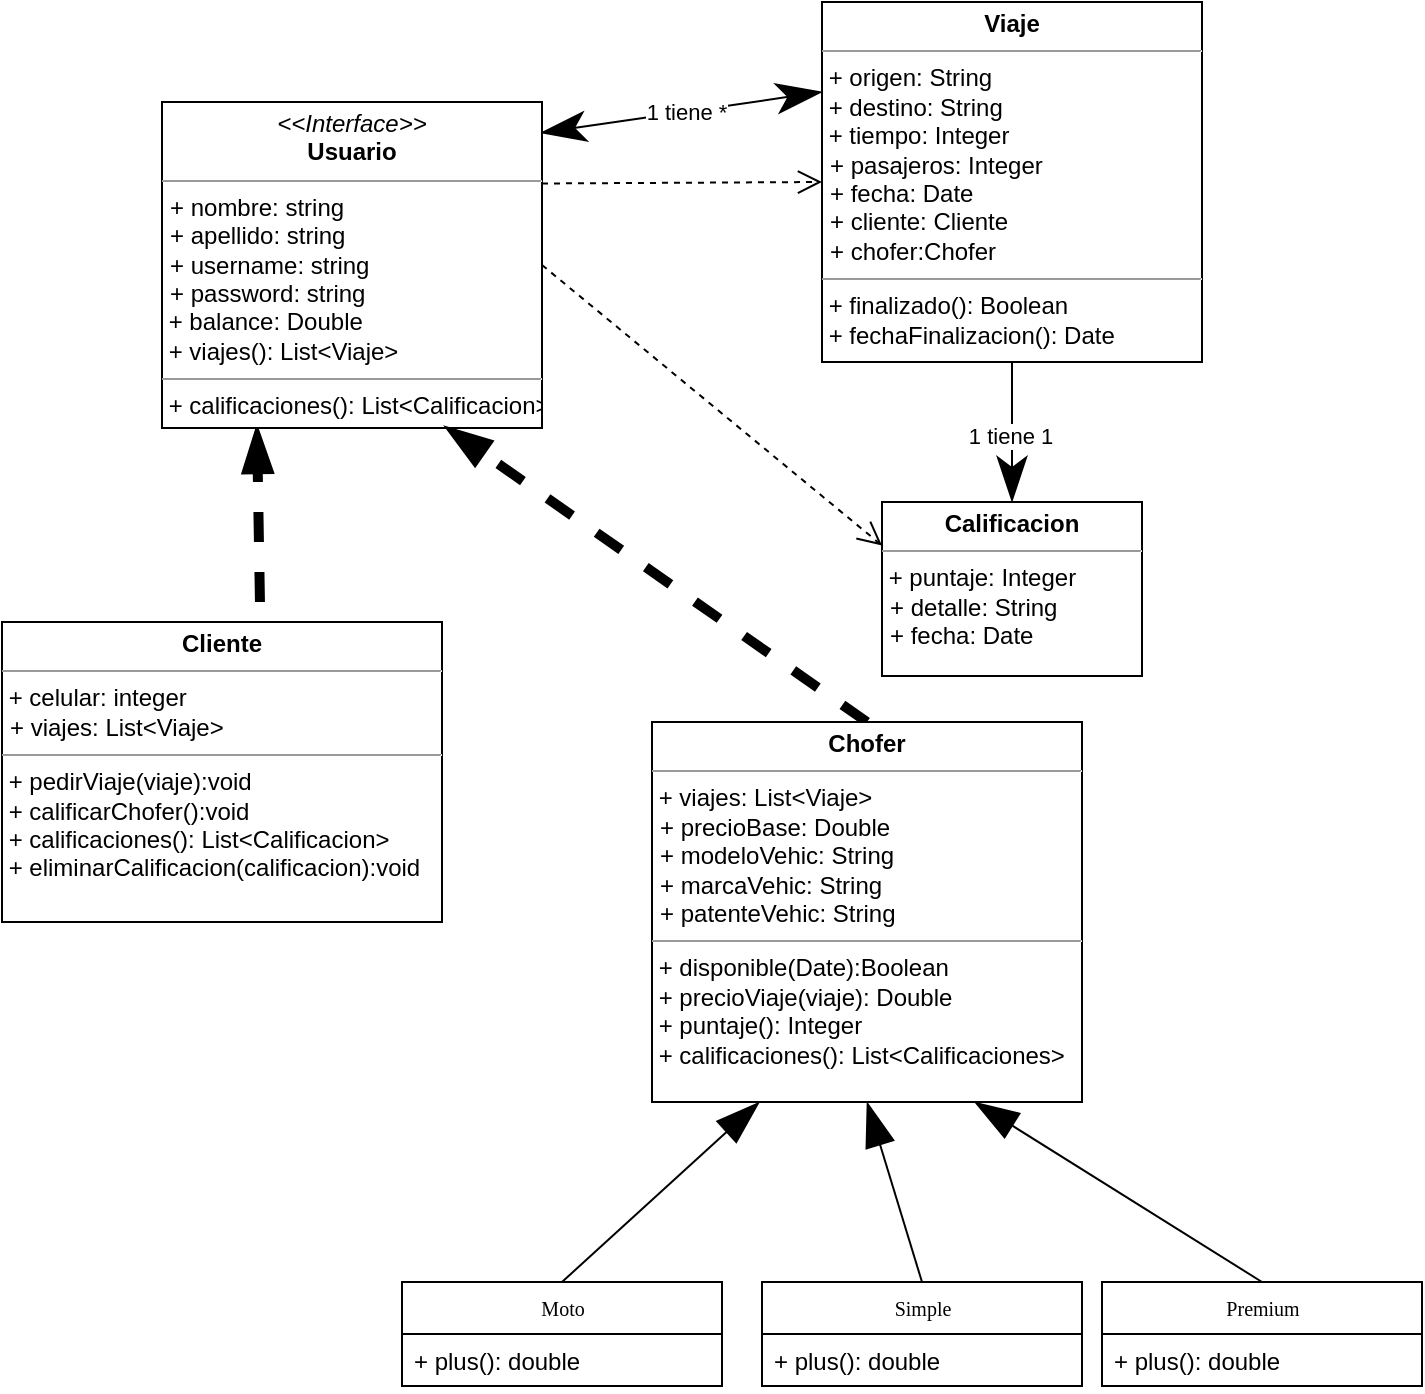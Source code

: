 <mxfile version="26.1.1">
  <diagram name="Page-1" id="c4acf3e9-155e-7222-9cf6-157b1a14988f">
    <mxGraphModel grid="1" page="1" gridSize="10" guides="1" tooltips="1" connect="1" arrows="1" fold="1" pageScale="1" pageWidth="850" pageHeight="1100" background="none" math="0" shadow="0">
      <root>
        <mxCell id="0" />
        <mxCell id="1" parent="0" />
        <mxCell id="5d2195bd80daf111-26" style="rounded=0;html=1;labelBackgroundColor=none;startFill=1;endArrow=classicThin;endFill=1;endSize=20;fontFamily=Verdana;fontSize=10;exitX=0.996;exitY=0.095;exitDx=0;exitDy=0;exitPerimeter=0;entryX=0;entryY=0.25;entryDx=0;entryDy=0;startArrow=classicThin;startSize=20;" edge="1" parent="1" source="5d2195bd80daf111-18" target="8oTonFGsOieSQczdb_-b-65">
          <mxGeometry relative="1" as="geometry">
            <mxPoint x="660" y="350" as="sourcePoint" />
            <mxPoint x="490" y="150" as="targetPoint" />
          </mxGeometry>
        </mxCell>
        <mxCell id="8oTonFGsOieSQczdb_-b-58" value="1 tiene *" style="edgeLabel;html=1;align=center;verticalAlign=middle;resizable=0;points=[];" connectable="0" vertex="1" parent="5d2195bd80daf111-26">
          <mxGeometry x="0.046" relative="1" as="geometry">
            <mxPoint x="-1" as="offset" />
          </mxGeometry>
        </mxCell>
        <mxCell id="5d2195bd80daf111-21" style="rounded=1;html=1;labelBackgroundColor=none;startFill=0;endArrow=blockThin;endFill=1;endSize=10;fontFamily=Verdana;fontSize=10;dashed=1;exitX=0.5;exitY=0;exitDx=0;exitDy=0;entryX=0.25;entryY=1;entryDx=0;entryDy=0;strokeWidth=5;" edge="1" parent="1" target="5d2195bd80daf111-18">
          <mxGeometry relative="1" as="geometry">
            <mxPoint x="150" y="390" as="sourcePoint" />
            <mxPoint x="360" y="390" as="targetPoint" />
          </mxGeometry>
        </mxCell>
        <mxCell id="5d2195bd80daf111-18" value="&lt;p style=&quot;margin:0px;margin-top:4px;text-align:center;&quot;&gt;&lt;i&gt;&amp;lt;&amp;lt;Interface&amp;gt;&amp;gt;&lt;/i&gt;&lt;br&gt;&lt;b&gt;Usuario&lt;/b&gt;&lt;/p&gt;&lt;hr size=&quot;1&quot;&gt;&lt;p style=&quot;margin:0px;margin-left:4px;&quot;&gt;+ nombre: string&lt;br&gt;+ apellido: string&lt;/p&gt;&lt;p style=&quot;margin:0px;margin-left:4px;&quot;&gt;+ username: string&lt;/p&gt;&lt;p style=&quot;margin:0px;margin-left:4px;&quot;&gt;+ password: string&lt;/p&gt;&lt;div&gt;&amp;nbsp;+ balance: Double &lt;br&gt;&lt;/div&gt;&lt;div&gt;&amp;nbsp;+ viajes(): List&amp;lt;Viaje&amp;gt;&lt;/div&gt;&lt;hr size=&quot;1&quot;&gt;&amp;nbsp;+ calificaciones(): List&amp;lt;Calificacion&amp;gt;" style="verticalAlign=top;align=left;overflow=fill;fontSize=12;fontFamily=Helvetica;html=1;rounded=0;shadow=0;comic=0;labelBackgroundColor=none;strokeWidth=1" vertex="1" parent="1">
          <mxGeometry x="100" y="80" width="190" height="163" as="geometry" />
        </mxCell>
        <mxCell id="8oTonFGsOieSQczdb_-b-3" style="rounded=0;orthogonalLoop=1;jettySize=auto;html=1;strokeColor=default;dashed=1;endArrow=blockThin;endFill=1;exitX=0.5;exitY=0;exitDx=0;exitDy=0;endSize=10;entryX=0.75;entryY=1;entryDx=0;entryDy=0;strokeWidth=5;" edge="1" parent="1" source="8oTonFGsOieSQczdb_-b-61" target="5d2195bd80daf111-18">
          <mxGeometry relative="1" as="geometry">
            <mxPoint x="540" y="407" as="sourcePoint" />
            <mxPoint x="160" y="240" as="targetPoint" />
          </mxGeometry>
        </mxCell>
        <mxCell id="8oTonFGsOieSQczdb_-b-11" value="Moto" style="swimlane;html=1;fontStyle=0;childLayout=stackLayout;horizontal=1;startSize=26;fillColor=none;horizontalStack=0;resizeParent=1;resizeLast=0;collapsible=1;marginBottom=0;swimlaneFillColor=#ffffff;rounded=0;shadow=0;comic=0;labelBackgroundColor=none;strokeWidth=1;fontFamily=Verdana;fontSize=10;align=center;" vertex="1" parent="1">
          <mxGeometry x="220" y="670" width="160" height="52" as="geometry" />
        </mxCell>
        <mxCell id="8oTonFGsOieSQczdb_-b-12" value="+ plus(): double" style="text;html=1;strokeColor=none;fillColor=none;align=left;verticalAlign=top;spacingLeft=4;spacingRight=4;whiteSpace=wrap;overflow=hidden;rotatable=0;points=[[0,0.5],[1,0.5]];portConstraint=eastwest;" vertex="1" parent="8oTonFGsOieSQczdb_-b-11">
          <mxGeometry y="26" width="160" height="26" as="geometry" />
        </mxCell>
        <mxCell id="8oTonFGsOieSQczdb_-b-15" value="Simple" style="swimlane;html=1;fontStyle=0;childLayout=stackLayout;horizontal=1;startSize=26;fillColor=none;horizontalStack=0;resizeParent=1;resizeLast=0;collapsible=1;marginBottom=0;swimlaneFillColor=#ffffff;rounded=0;shadow=0;comic=0;labelBackgroundColor=none;strokeWidth=1;fontFamily=Verdana;fontSize=10;align=center;" vertex="1" parent="1">
          <mxGeometry x="400" y="670" width="160" height="52" as="geometry" />
        </mxCell>
        <mxCell id="8oTonFGsOieSQczdb_-b-16" value="+ plus(): double" style="text;html=1;strokeColor=none;fillColor=none;align=left;verticalAlign=top;spacingLeft=4;spacingRight=4;whiteSpace=wrap;overflow=hidden;rotatable=0;points=[[0,0.5],[1,0.5]];portConstraint=eastwest;" vertex="1" parent="8oTonFGsOieSQczdb_-b-15">
          <mxGeometry y="26" width="160" height="26" as="geometry" />
        </mxCell>
        <mxCell id="8oTonFGsOieSQczdb_-b-18" value="Premium" style="swimlane;html=1;fontStyle=0;childLayout=stackLayout;horizontal=1;startSize=26;fillColor=none;horizontalStack=0;resizeParent=1;resizeLast=0;collapsible=1;marginBottom=0;swimlaneFillColor=#ffffff;rounded=0;shadow=0;comic=0;labelBackgroundColor=none;strokeWidth=1;fontFamily=Verdana;fontSize=10;align=center;" vertex="1" parent="1">
          <mxGeometry x="570" y="670" width="160" height="52" as="geometry" />
        </mxCell>
        <mxCell id="8oTonFGsOieSQczdb_-b-19" value="+ plus(): double" style="text;html=1;strokeColor=none;fillColor=none;align=left;verticalAlign=top;spacingLeft=4;spacingRight=4;whiteSpace=wrap;overflow=hidden;rotatable=0;points=[[0,0.5],[1,0.5]];portConstraint=eastwest;" vertex="1" parent="8oTonFGsOieSQczdb_-b-18">
          <mxGeometry y="26" width="160" height="26" as="geometry" />
        </mxCell>
        <mxCell id="8oTonFGsOieSQczdb_-b-20" style="rounded=0;orthogonalLoop=1;jettySize=auto;html=1;strokeColor=default;endArrow=blockThin;endFill=1;exitX=0.5;exitY=0;exitDx=0;exitDy=0;endSize=20;entryX=0.75;entryY=1;entryDx=0;entryDy=0;strokeWidth=1;" edge="1" parent="1" source="8oTonFGsOieSQczdb_-b-18" target="8oTonFGsOieSQczdb_-b-61">
          <mxGeometry relative="1" as="geometry">
            <mxPoint x="480" y="430" as="sourcePoint" />
            <mxPoint x="500" y="690" as="targetPoint" />
          </mxGeometry>
        </mxCell>
        <mxCell id="8oTonFGsOieSQczdb_-b-21" style="rounded=0;orthogonalLoop=1;jettySize=auto;html=1;strokeColor=default;endArrow=blockThin;endFill=1;exitX=0.5;exitY=0;exitDx=0;exitDy=0;endSize=20;entryX=0.5;entryY=1;entryDx=0;entryDy=0;" edge="1" parent="1" source="8oTonFGsOieSQczdb_-b-15" target="8oTonFGsOieSQczdb_-b-61">
          <mxGeometry relative="1" as="geometry">
            <mxPoint x="760" y="600" as="sourcePoint" />
            <mxPoint x="420" y="710" as="targetPoint" />
          </mxGeometry>
        </mxCell>
        <mxCell id="8oTonFGsOieSQczdb_-b-22" style="rounded=0;orthogonalLoop=1;jettySize=auto;html=1;strokeColor=default;endArrow=blockThin;endFill=1;exitX=0.5;exitY=0;exitDx=0;exitDy=0;endSize=20;entryX=0.25;entryY=1;entryDx=0;entryDy=0;" edge="1" parent="1" source="8oTonFGsOieSQczdb_-b-11" target="8oTonFGsOieSQczdb_-b-61">
          <mxGeometry relative="1" as="geometry">
            <mxPoint x="770" y="610" as="sourcePoint" />
            <mxPoint x="300" y="680" as="targetPoint" />
          </mxGeometry>
        </mxCell>
        <mxCell id="8oTonFGsOieSQczdb_-b-60" value="&lt;p style=&quot;margin:0px;margin-top:4px;text-align:center;&quot;&gt;&lt;b&gt;Cliente&lt;/b&gt;&lt;/p&gt;&lt;hr size=&quot;1&quot;&gt;&amp;nbsp;+ celular: integer&lt;p style=&quot;margin:0px;margin-left:4px;&quot;&gt;+ viajes: List&amp;lt;Viaje&amp;gt;&lt;/p&gt;&lt;hr size=&quot;1&quot;&gt;&lt;div&gt;&amp;nbsp;+ pedirViaje(viaje):void&lt;/div&gt;&lt;div&gt;&amp;nbsp;+ calificarChofer():void&lt;/div&gt;&lt;div&gt;&amp;nbsp;+ calificaciones(): List&amp;lt;Calificacion&amp;gt;&lt;/div&gt;&lt;div&gt;&amp;nbsp;+ eliminarCalificacion(calificacion):void&lt;/div&gt;&lt;div&gt;&lt;br&gt;&lt;/div&gt;" style="verticalAlign=top;align=left;overflow=fill;fontSize=12;fontFamily=Helvetica;html=1;rounded=0;shadow=0;comic=0;labelBackgroundColor=none;strokeWidth=1" vertex="1" parent="1">
          <mxGeometry x="20" y="340" width="220" height="150" as="geometry" />
        </mxCell>
        <mxCell id="8oTonFGsOieSQczdb_-b-61" value="&lt;p style=&quot;margin:0px;margin-top:4px;text-align:center;&quot;&gt;&lt;b&gt;Chofer&lt;/b&gt;&lt;/p&gt;&lt;hr size=&quot;1&quot;&gt;&lt;div&gt;&amp;nbsp;+ viajes: List&amp;lt;Viaje&amp;gt;&lt;/div&gt;&lt;p style=&quot;margin:0px;margin-left:4px;&quot;&gt;+ precioBase: Double&lt;/p&gt;&lt;p style=&quot;margin:0px;margin-left:4px;&quot;&gt;+ modeloVehic: String&lt;/p&gt;&lt;p style=&quot;margin:0px;margin-left:4px;&quot;&gt;+ marcaVehic: String&lt;/p&gt;&lt;p style=&quot;margin:0px;margin-left:4px;&quot;&gt;+ patenteVehic: String&lt;/p&gt;&lt;hr size=&quot;1&quot;&gt;&lt;div&gt;&amp;nbsp;+ disponible(Date):Boolean&lt;/div&gt;&lt;div&gt;&amp;nbsp;+ precioViaje(viaje): Double&lt;/div&gt;&lt;div&gt;&lt;div&gt;&amp;nbsp;+ puntaje(): Integer&lt;/div&gt;&lt;div&gt;&amp;nbsp;+ calificaciones(): List&amp;lt;Calificaciones&amp;gt;&lt;/div&gt;&lt;br&gt;&lt;/div&gt;&lt;div&gt;&lt;br&gt;&lt;/div&gt;" style="verticalAlign=top;align=left;overflow=fill;fontSize=12;fontFamily=Helvetica;html=1;rounded=0;shadow=0;comic=0;labelBackgroundColor=none;strokeWidth=1" vertex="1" parent="1">
          <mxGeometry x="345" y="390" width="215" height="190" as="geometry" />
        </mxCell>
        <mxCell id="8oTonFGsOieSQczdb_-b-62" value="&lt;p style=&quot;margin:0px;margin-top:4px;text-align:center;&quot;&gt;&lt;b&gt;Calificacion&lt;/b&gt;&lt;/p&gt;&lt;hr size=&quot;1&quot;&gt;&amp;nbsp;+ puntaje: Integer&lt;p style=&quot;margin:0px;margin-left:4px;&quot;&gt;+ detalle: String&lt;/p&gt;&lt;p style=&quot;margin:0px;margin-left:4px;&quot;&gt;+ fecha: Date&lt;/p&gt;" style="verticalAlign=top;align=left;overflow=fill;fontSize=12;fontFamily=Helvetica;html=1;rounded=0;shadow=0;comic=0;labelBackgroundColor=none;strokeWidth=1" vertex="1" parent="1">
          <mxGeometry x="460" y="280" width="130" height="87" as="geometry" />
        </mxCell>
        <mxCell id="8oTonFGsOieSQczdb_-b-65" value="&lt;p style=&quot;margin:0px;margin-top:4px;text-align:center;&quot;&gt;&lt;b&gt;Viaje&lt;/b&gt;&lt;/p&gt;&lt;hr size=&quot;1&quot;&gt;&lt;div&gt;&amp;nbsp;+ origen: String&lt;/div&gt;&lt;div&gt;&amp;nbsp;+ destino: String&lt;/div&gt;&lt;div&gt;&amp;nbsp;+ tiempo: Integer&lt;/div&gt;&lt;p style=&quot;margin:0px;margin-left:4px;&quot;&gt;+ pasajeros: Integer&lt;/p&gt;&lt;p style=&quot;margin:0px;margin-left:4px;&quot;&gt;+ fecha: Date&lt;/p&gt;&lt;p style=&quot;margin:0px;margin-left:4px;&quot;&gt;+ cliente: Cliente&lt;/p&gt;&lt;p style=&quot;margin:0px;margin-left:4px;&quot;&gt;+ chofer:Chofer&lt;/p&gt;&lt;hr size=&quot;1&quot;&gt;&lt;div&gt;&amp;nbsp;+ finalizado(): Boolean&lt;/div&gt;&lt;div&gt;&lt;div&gt;&amp;nbsp;+ fechaFinalizacion(): Date&lt;/div&gt;&lt;br&gt;&lt;/div&gt;" style="verticalAlign=top;align=left;overflow=fill;fontSize=12;fontFamily=Helvetica;html=1;rounded=0;shadow=0;comic=0;labelBackgroundColor=none;strokeWidth=1" vertex="1" parent="1">
          <mxGeometry x="430" y="30" width="190" height="180" as="geometry" />
        </mxCell>
        <mxCell id="Agi6vWtk9h-BDqWn0Wgz-1" style="rounded=0;html=1;labelBackgroundColor=none;startFill=0;endArrow=classicThin;endFill=1;endSize=20;fontFamily=Verdana;fontSize=10;entryX=0.5;entryY=0;entryDx=0;entryDy=0;startArrow=none;targetPerimeterSpacing=16;sourcePerimeterSpacing=3;startSize=20;exitX=0.5;exitY=1;exitDx=0;exitDy=0;" edge="1" parent="1" source="8oTonFGsOieSQczdb_-b-65" target="8oTonFGsOieSQczdb_-b-62">
          <mxGeometry relative="1" as="geometry">
            <mxPoint x="310" y="212" as="sourcePoint" />
            <mxPoint x="480" y="150" as="targetPoint" />
          </mxGeometry>
        </mxCell>
        <mxCell id="Agi6vWtk9h-BDqWn0Wgz-2" value="1 tiene 1" style="edgeLabel;html=1;align=center;verticalAlign=middle;resizable=0;points=[];" connectable="0" vertex="1" parent="Agi6vWtk9h-BDqWn0Wgz-1">
          <mxGeometry x="0.046" relative="1" as="geometry">
            <mxPoint x="-1" as="offset" />
          </mxGeometry>
        </mxCell>
        <mxCell id="DzGIxCYuRQPVHjKWR7Yu-1" style="rounded=0;html=1;dashed=1;labelBackgroundColor=none;startFill=0;endArrow=open;endFill=0;endSize=10;fontFamily=Verdana;fontSize=10;exitX=1;exitY=0.5;exitDx=0;exitDy=0;entryX=0;entryY=0.25;entryDx=0;entryDy=0;" edge="1" parent="1" source="5d2195bd80daf111-18" target="8oTonFGsOieSQczdb_-b-62">
          <mxGeometry relative="1" as="geometry">
            <mxPoint x="270" y="433" as="sourcePoint" />
            <mxPoint x="351" y="430" as="targetPoint" />
          </mxGeometry>
        </mxCell>
        <mxCell id="DzGIxCYuRQPVHjKWR7Yu-2" style="rounded=0;html=1;dashed=1;labelBackgroundColor=none;startFill=0;endArrow=open;endFill=0;endSize=10;fontFamily=Verdana;fontSize=10;exitX=1;exitY=0.25;exitDx=0;exitDy=0;entryX=0;entryY=0.5;entryDx=0;entryDy=0;" edge="1" parent="1" source="5d2195bd80daf111-18" target="8oTonFGsOieSQczdb_-b-65">
          <mxGeometry relative="1" as="geometry">
            <mxPoint x="270" y="433" as="sourcePoint" />
            <mxPoint x="351" y="430" as="targetPoint" />
          </mxGeometry>
        </mxCell>
      </root>
    </mxGraphModel>
  </diagram>
</mxfile>
